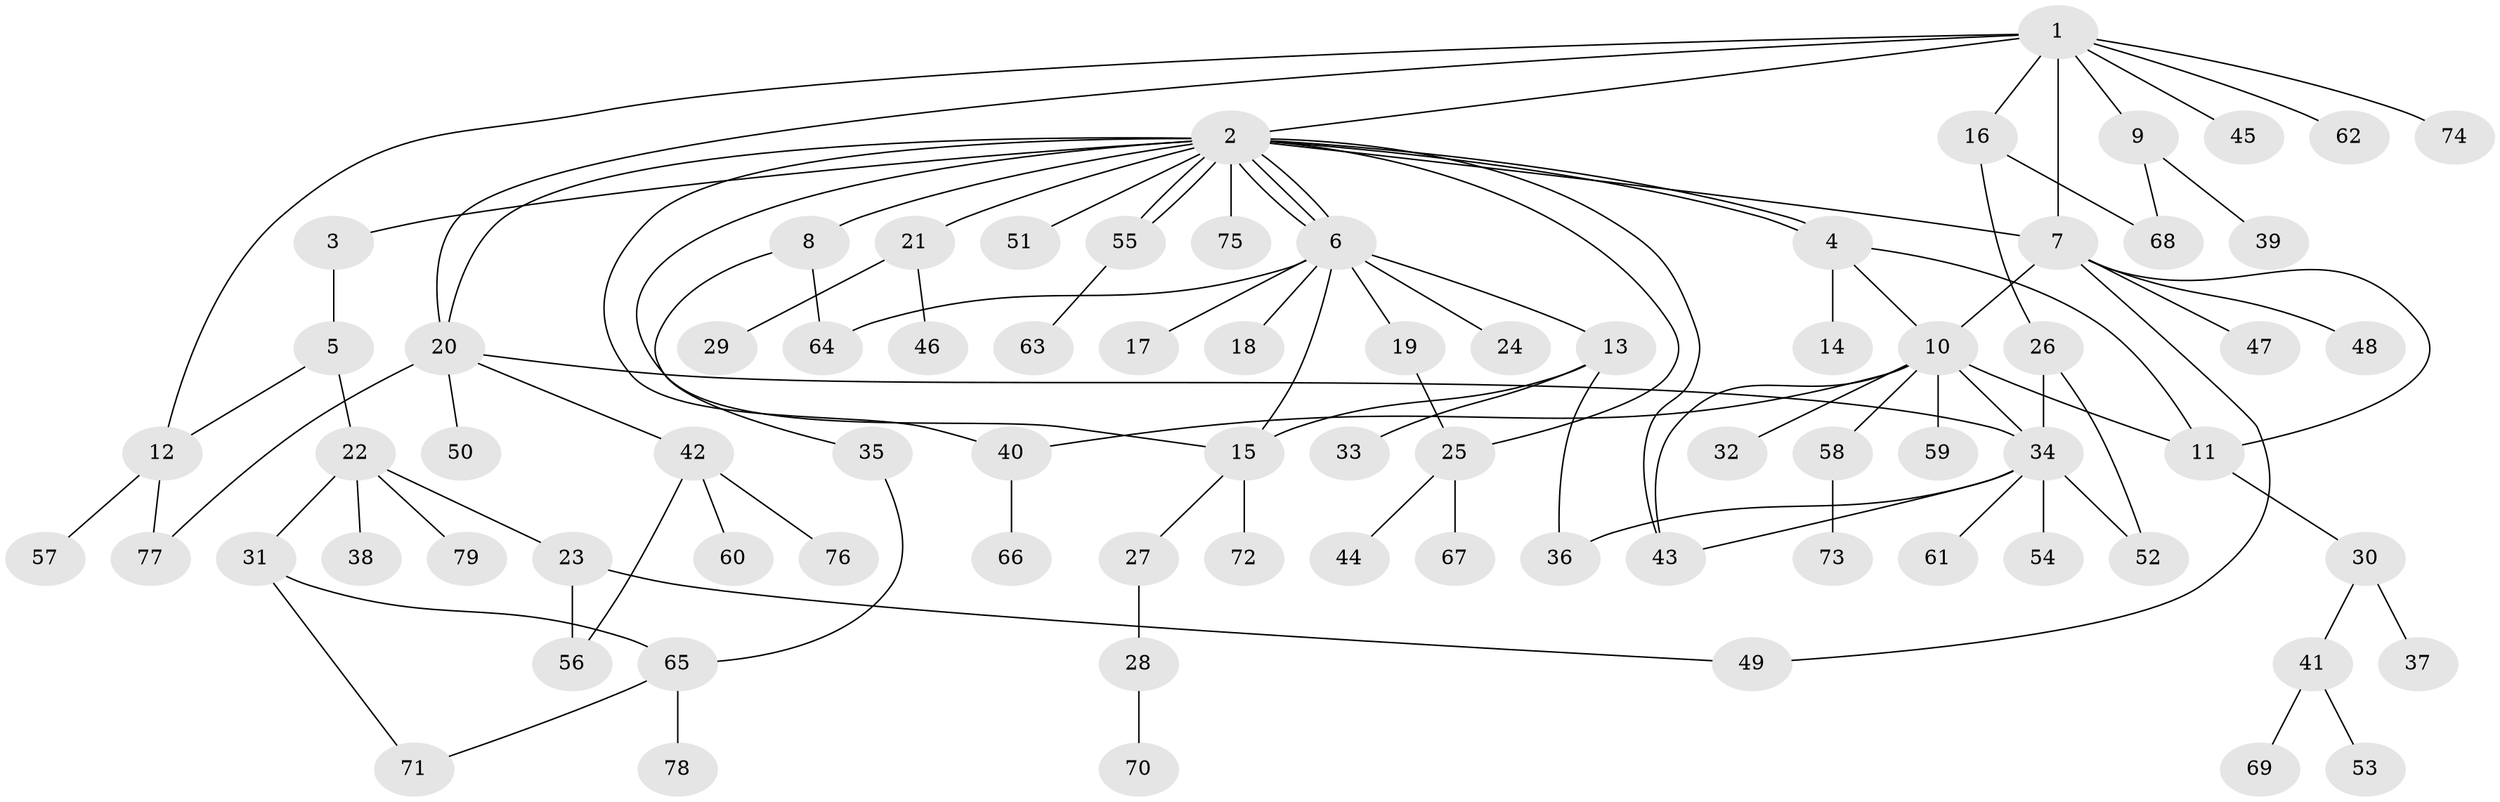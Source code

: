 // Generated by graph-tools (version 1.1) at 2025/35/03/09/25 02:35:51]
// undirected, 79 vertices, 105 edges
graph export_dot {
graph [start="1"]
  node [color=gray90,style=filled];
  1;
  2;
  3;
  4;
  5;
  6;
  7;
  8;
  9;
  10;
  11;
  12;
  13;
  14;
  15;
  16;
  17;
  18;
  19;
  20;
  21;
  22;
  23;
  24;
  25;
  26;
  27;
  28;
  29;
  30;
  31;
  32;
  33;
  34;
  35;
  36;
  37;
  38;
  39;
  40;
  41;
  42;
  43;
  44;
  45;
  46;
  47;
  48;
  49;
  50;
  51;
  52;
  53;
  54;
  55;
  56;
  57;
  58;
  59;
  60;
  61;
  62;
  63;
  64;
  65;
  66;
  67;
  68;
  69;
  70;
  71;
  72;
  73;
  74;
  75;
  76;
  77;
  78;
  79;
  1 -- 2;
  1 -- 7;
  1 -- 9;
  1 -- 12;
  1 -- 16;
  1 -- 20;
  1 -- 45;
  1 -- 62;
  1 -- 74;
  2 -- 3;
  2 -- 4;
  2 -- 4;
  2 -- 6;
  2 -- 6;
  2 -- 6;
  2 -- 7;
  2 -- 8;
  2 -- 15;
  2 -- 20;
  2 -- 21;
  2 -- 25;
  2 -- 40;
  2 -- 43;
  2 -- 51;
  2 -- 55;
  2 -- 55;
  2 -- 75;
  3 -- 5;
  4 -- 10;
  4 -- 11;
  4 -- 14;
  5 -- 12;
  5 -- 22;
  6 -- 13;
  6 -- 15;
  6 -- 17;
  6 -- 18;
  6 -- 19;
  6 -- 24;
  6 -- 64;
  7 -- 10;
  7 -- 11;
  7 -- 47;
  7 -- 48;
  7 -- 49;
  8 -- 35;
  8 -- 64;
  9 -- 39;
  9 -- 68;
  10 -- 11;
  10 -- 32;
  10 -- 34;
  10 -- 40;
  10 -- 43;
  10 -- 58;
  10 -- 59;
  11 -- 30;
  12 -- 57;
  12 -- 77;
  13 -- 15;
  13 -- 33;
  13 -- 36;
  15 -- 27;
  15 -- 72;
  16 -- 26;
  16 -- 68;
  19 -- 25;
  20 -- 34;
  20 -- 42;
  20 -- 50;
  20 -- 77;
  21 -- 29;
  21 -- 46;
  22 -- 23;
  22 -- 31;
  22 -- 38;
  22 -- 79;
  23 -- 49;
  23 -- 56;
  25 -- 44;
  25 -- 67;
  26 -- 34;
  26 -- 52;
  27 -- 28;
  28 -- 70;
  30 -- 37;
  30 -- 41;
  31 -- 65;
  31 -- 71;
  34 -- 36;
  34 -- 43;
  34 -- 52;
  34 -- 54;
  34 -- 61;
  35 -- 65;
  40 -- 66;
  41 -- 53;
  41 -- 69;
  42 -- 56;
  42 -- 60;
  42 -- 76;
  55 -- 63;
  58 -- 73;
  65 -- 71;
  65 -- 78;
}
